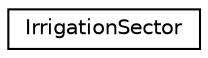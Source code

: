 digraph "Graphical Class Hierarchy"
{
 // LATEX_PDF_SIZE
  edge [fontname="Helvetica",fontsize="10",labelfontname="Helvetica",labelfontsize="10"];
  node [fontname="Helvetica",fontsize="10",shape=record];
  rankdir="LR";
  Node0 [label="IrrigationSector",height=0.2,width=0.4,color="black", fillcolor="white", style="filled",URL="$class_irrigation_sector.html",tooltip=" "];
}
